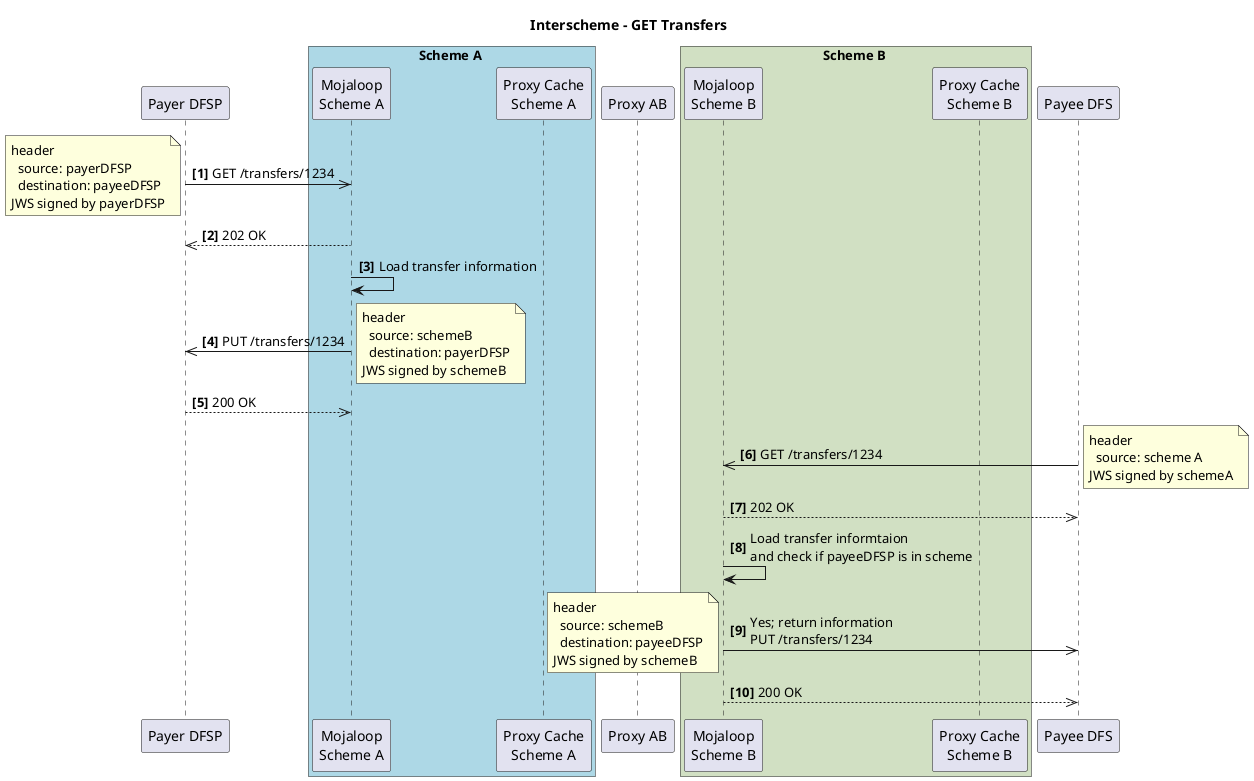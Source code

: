@startuml Interscheme - GET Transfer

title Interscheme - GET Transfers

participant "Payer DFSP" as payerDFSP
box Scheme A #LightBlue
  participant "Mojaloop\nScheme A" as schemeA
  participant "Proxy Cache\nScheme A" as pc_A
end box
participant "Proxy AB" as xnp
box Scheme B #d1e0c3
  participant "Mojaloop\nScheme B" as schemeB
  participant "Proxy Cache\nScheme B" as pc_B
end box
participant "Payee DFS" as payeeDFSP

autonumber 1 "<b>[0]"

payerDFSP ->> schemeA: GET /transfers/1234
note left
header 
  source: payerDFSP
  destination: payeeDFSP
JWS signed by payerDFSP
end note
schemeA -->> payerDFSP: 202 OK
schemeA -> schemeA: Load transfer information


schemeA->>payerDFSP: PUT /transfers/1234
note right
header 
  source: schemeB
  destination: payerDFSP
JWS signed by schemeB
end note
payerDFSP -->> schemeA: 200 OK

payeeDFSP->>schemeB: GET /transfers/1234
note right
header 
  source: scheme A
JWS signed by schemeA
end note
schemeB -->> payeeDFSP: 202 OK
schemeB -> schemeB: Load transfer informtaion\nand check if payeeDFSP is in scheme
schemeB->>payeeDFSP: Yes; return information\nPUT /transfers/1234
note left
header 
  source: schemeB
  destination: payeeDFSP
JWS signed by schemeB
end note
schemeB -->> payeeDFSP: 200 OK


@enduml